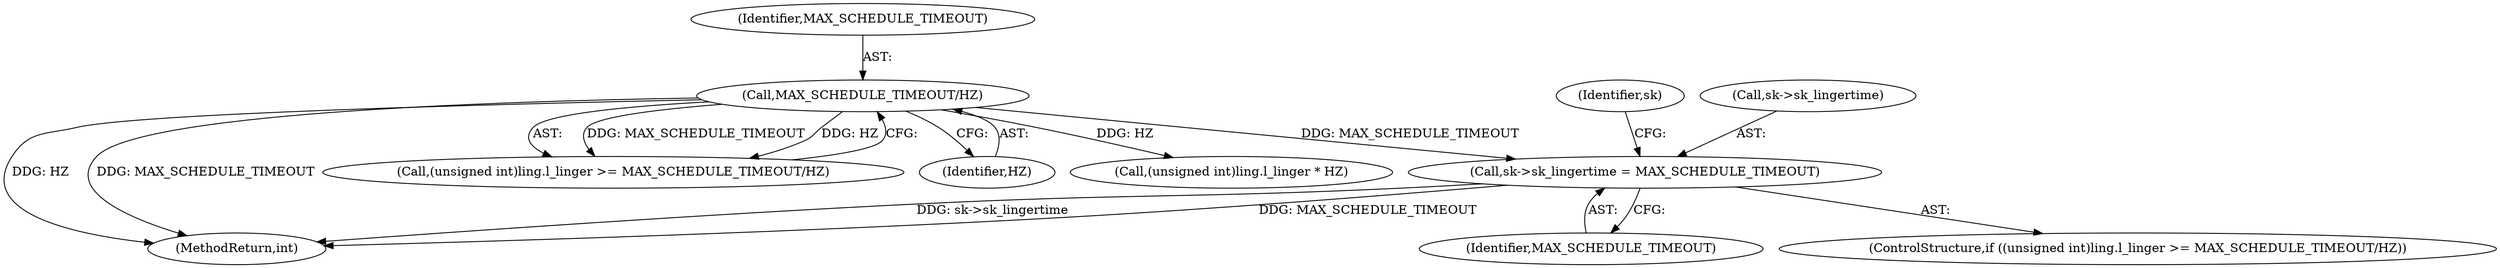 digraph "0_linux_82981930125abfd39d7c8378a9cfdf5e1be2002b_0@pointer" {
"1000402" [label="(Call,sk->sk_lingertime = MAX_SCHEDULE_TIMEOUT)"];
"1000399" [label="(Call,MAX_SCHEDULE_TIMEOUT/HZ)"];
"1000392" [label="(ControlStructure,if ((unsigned int)ling.l_linger >= MAX_SCHEDULE_TIMEOUT/HZ))"];
"1000420" [label="(Identifier,sk)"];
"1000399" [label="(Call,MAX_SCHEDULE_TIMEOUT/HZ)"];
"1000403" [label="(Call,sk->sk_lingertime)"];
"1000412" [label="(Call,(unsigned int)ling.l_linger * HZ)"];
"1000400" [label="(Identifier,MAX_SCHEDULE_TIMEOUT)"];
"1000402" [label="(Call,sk->sk_lingertime = MAX_SCHEDULE_TIMEOUT)"];
"1000406" [label="(Identifier,MAX_SCHEDULE_TIMEOUT)"];
"1000682" [label="(MethodReturn,int)"];
"1000393" [label="(Call,(unsigned int)ling.l_linger >= MAX_SCHEDULE_TIMEOUT/HZ)"];
"1000401" [label="(Identifier,HZ)"];
"1000402" -> "1000392"  [label="AST: "];
"1000402" -> "1000406"  [label="CFG: "];
"1000403" -> "1000402"  [label="AST: "];
"1000406" -> "1000402"  [label="AST: "];
"1000420" -> "1000402"  [label="CFG: "];
"1000402" -> "1000682"  [label="DDG: sk->sk_lingertime"];
"1000402" -> "1000682"  [label="DDG: MAX_SCHEDULE_TIMEOUT"];
"1000399" -> "1000402"  [label="DDG: MAX_SCHEDULE_TIMEOUT"];
"1000399" -> "1000393"  [label="AST: "];
"1000399" -> "1000401"  [label="CFG: "];
"1000400" -> "1000399"  [label="AST: "];
"1000401" -> "1000399"  [label="AST: "];
"1000393" -> "1000399"  [label="CFG: "];
"1000399" -> "1000682"  [label="DDG: HZ"];
"1000399" -> "1000682"  [label="DDG: MAX_SCHEDULE_TIMEOUT"];
"1000399" -> "1000393"  [label="DDG: MAX_SCHEDULE_TIMEOUT"];
"1000399" -> "1000393"  [label="DDG: HZ"];
"1000399" -> "1000412"  [label="DDG: HZ"];
}
